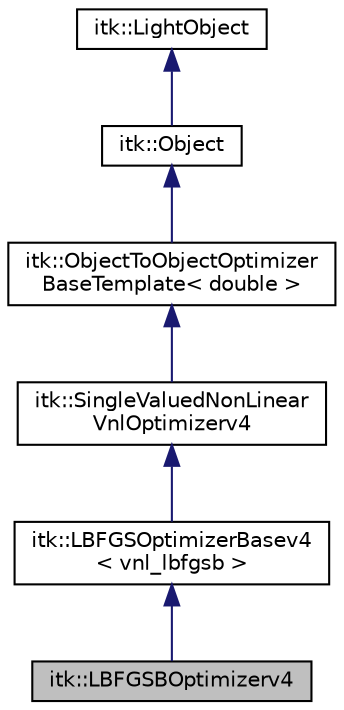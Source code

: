 digraph "itk::LBFGSBOptimizerv4"
{
 // LATEX_PDF_SIZE
  edge [fontname="Helvetica",fontsize="10",labelfontname="Helvetica",labelfontsize="10"];
  node [fontname="Helvetica",fontsize="10",shape=record];
  Node1 [label="itk::LBFGSBOptimizerv4",height=0.2,width=0.4,color="black", fillcolor="grey75", style="filled", fontcolor="black",tooltip="Limited memory Broyden Fletcher Goldfarb Shannon minimization with simple bounds."];
  Node2 -> Node1 [dir="back",color="midnightblue",fontsize="10",style="solid",fontname="Helvetica"];
  Node2 [label="itk::LBFGSOptimizerBasev4\l\< vnl_lbfgsb \>",height=0.2,width=0.4,color="black", fillcolor="white", style="filled",URL="$classitk_1_1LBFGSOptimizerBasev4.html",tooltip=" "];
  Node3 -> Node2 [dir="back",color="midnightblue",fontsize="10",style="solid",fontname="Helvetica"];
  Node3 [label="itk::SingleValuedNonLinear\lVnlOptimizerv4",height=0.2,width=0.4,color="black", fillcolor="white", style="filled",URL="$classitk_1_1SingleValuedNonLinearVnlOptimizerv4.html",tooltip="This is a base for the ITKv4 Optimization methods using the vnl library."];
  Node4 -> Node3 [dir="back",color="midnightblue",fontsize="10",style="solid",fontname="Helvetica"];
  Node4 [label="itk::ObjectToObjectOptimizer\lBaseTemplate\< double \>",height=0.2,width=0.4,color="black", fillcolor="white", style="filled",URL="$classitk_1_1ObjectToObjectOptimizerBaseTemplate.html",tooltip=" "];
  Node5 -> Node4 [dir="back",color="midnightblue",fontsize="10",style="solid",fontname="Helvetica"];
  Node5 [label="itk::Object",height=0.2,width=0.4,color="black", fillcolor="white", style="filled",URL="$classitk_1_1Object.html",tooltip="Base class for most ITK classes."];
  Node6 -> Node5 [dir="back",color="midnightblue",fontsize="10",style="solid",fontname="Helvetica"];
  Node6 [label="itk::LightObject",height=0.2,width=0.4,color="black", fillcolor="white", style="filled",URL="$classitk_1_1LightObject.html",tooltip="Light weight base class for most itk classes."];
}
